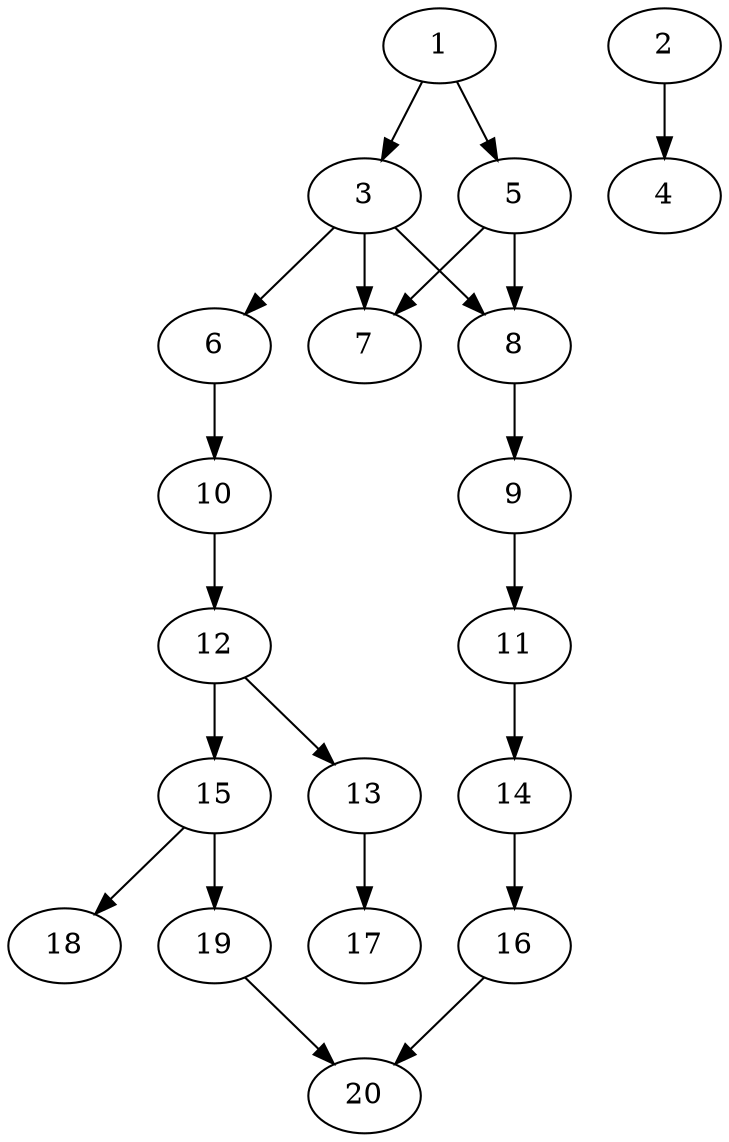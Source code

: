 // DAG automatically generated by daggen at Sat Jul 27 15:35:20 2019
// ./daggen --dot -n 20 --ccr 0.3 --fat 0.4 --regular 0.5 --density 0.5 --mindata 5242880 --maxdata 52428800 
digraph G {
  1 [size="22586027", alpha="0.14", expect_size="6775808"] 
  1 -> 3 [size ="6775808"]
  1 -> 5 [size ="6775808"]
  2 [size="159337813", alpha="0.17", expect_size="47801344"] 
  2 -> 4 [size ="47801344"]
  3 [size="42919253", alpha="0.06", expect_size="12875776"] 
  3 -> 6 [size ="12875776"]
  3 -> 7 [size ="12875776"]
  3 -> 8 [size ="12875776"]
  4 [size="81797120", alpha="0.17", expect_size="24539136"] 
  5 [size="24582827", alpha="0.09", expect_size="7374848"] 
  5 -> 7 [size ="7374848"]
  5 -> 8 [size ="7374848"]
  6 [size="50223787", alpha="0.02", expect_size="15067136"] 
  6 -> 10 [size ="15067136"]
  7 [size="63187627", alpha="0.18", expect_size="18956288"] 
  8 [size="126409387", alpha="0.03", expect_size="37922816"] 
  8 -> 9 [size ="37922816"]
  9 [size="98290347", alpha="0.08", expect_size="29487104"] 
  9 -> 11 [size ="29487104"]
  10 [size="160552960", alpha="0.05", expect_size="48165888"] 
  10 -> 12 [size ="48165888"]
  11 [size="90224640", alpha="0.18", expect_size="27067392"] 
  11 -> 14 [size ="27067392"]
  12 [size="40594773", alpha="0.08", expect_size="12178432"] 
  12 -> 13 [size ="12178432"]
  12 -> 15 [size ="12178432"]
  13 [size="18469547", alpha="0.11", expect_size="5540864"] 
  13 -> 17 [size ="5540864"]
  14 [size="69075627", alpha="0.06", expect_size="20722688"] 
  14 -> 16 [size ="20722688"]
  15 [size="43939840", alpha="0.14", expect_size="13181952"] 
  15 -> 18 [size ="13181952"]
  15 -> 19 [size ="13181952"]
  16 [size="117869227", alpha="0.06", expect_size="35360768"] 
  16 -> 20 [size ="35360768"]
  17 [size="134836907", alpha="0.13", expect_size="40451072"] 
  18 [size="118732800", alpha="0.10", expect_size="35619840"] 
  19 [size="139492693", alpha="0.02", expect_size="41847808"] 
  19 -> 20 [size ="41847808"]
  20 [size="48715093", alpha="0.04", expect_size="14614528"] 
}
